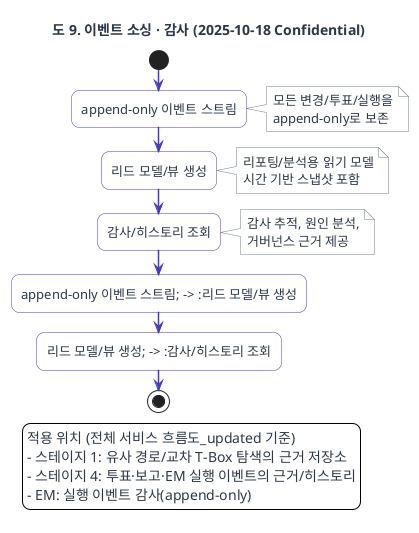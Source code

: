 @startuml

title 도 9. 이벤트 소싱 · 감사 (2025-10-18 Confidential)

'================================================================
' Worflogy.com Website Theme for PlantUML
'================================================================

'// 1. 전역 스타일 (Global Style & Fonts) //
skinparam backgroundColor #ffffff
skinparam defaultFontName "Pretendard"
skinparam defaultFontSize 13
skinparam defaultFontColor #2D3748
skinparam shadowing false
skinparam roundCorner 16

'// 2. 화살표 및 연결선 스타일 (Arrow & Connector Style) //
skinparam ArrowColor #718096
skinparam ArrowThickness 1.5
skinparam ArrowFontColor #718096
skinparam ArrowFontSize 12
skinparam linetype ortho

'// 3. 기본 요소 스타일 (Standard Elements Style) //
skinparam card {
  BackgroundColor #ffffff
  BorderColor #718096
}
skinparam note {
  BackgroundColor #ffffff
  BorderColor #718096
  FontColor #2D3748
}
skinparam component {
  BackgroundColor #ffffff
  BorderColor #718096
}
skinparam package {
  BackgroundColor #ffffff
  BorderColor #718096
}
skinparam database {
  BackgroundColor #ffffff
  BorderColor #718096
}
' [추가] 파티션(Partition) 스타일 정의
skinparam partition {
  BackgroundColor #F4F6F8 ' 웹사이트의 연한 배경색으로 구분감 부여
  BorderColor #718096
  FontColor #2D3748
}

'// 4. 강조 요소 스타일 (Accent Elements Style) //
skinparam actor {
  BackgroundColor #4338CA
  BorderColor #4338CA
  FontColor #ffffff
}
skinparam participant {
  BackgroundColor #4338CA
  BorderColor #4338CA
  FontColor #ffffff
}
skinparam usecase {
  BackgroundColor #ffffff
  BorderColor #4338CA
  ArrowColor #4338CA
}
skinparam activity {
  BackgroundColor #ffffff
  BorderColor #4338CA
  FontColor #2D3748
}

'// 5. 클래스 다이어그램 스타일 (Class Diagram Style) //
skinparam class {
  BackgroundColor #ffffff
  BorderColor #718096 ' [수정] 테두리 색상 변경
  HeaderBackgroundColor #4338CA
  FontColor #ffffff
  AttributeFontColor #2D3748
  AttributeFontSize 12
}

'================================================================

start

:append-only 이벤트 스트림;
note right
모든 변경/투표/실행을
append-only로 보존
end note

:리드 모델/뷰 생성;
note right
리포팅/분석용 읽기 모델
시간 기반 스냅샷 포함
end note

:감사/히스토리 조회;
note right
감사 추적, 원인 분석,
거버넌스 근거 제공
end note

:append-only 이벤트 스트림; -> :리드 모델/뷰 생성;
:리드 모델/뷰 생성; -> :감사/히스토리 조회;

stop

legend left
적용 위치 (전체 서비스 흐름도_updated 기준)
- 스테이지 1: 유사 경로/교차 T-Box 탐색의 근거 저장소
- 스테이지 4: 투표·보고·EM 실행 이벤트의 근거/히스토리
- EM: 실행 이벤트 감사(append-only)
end legend

@enduml

